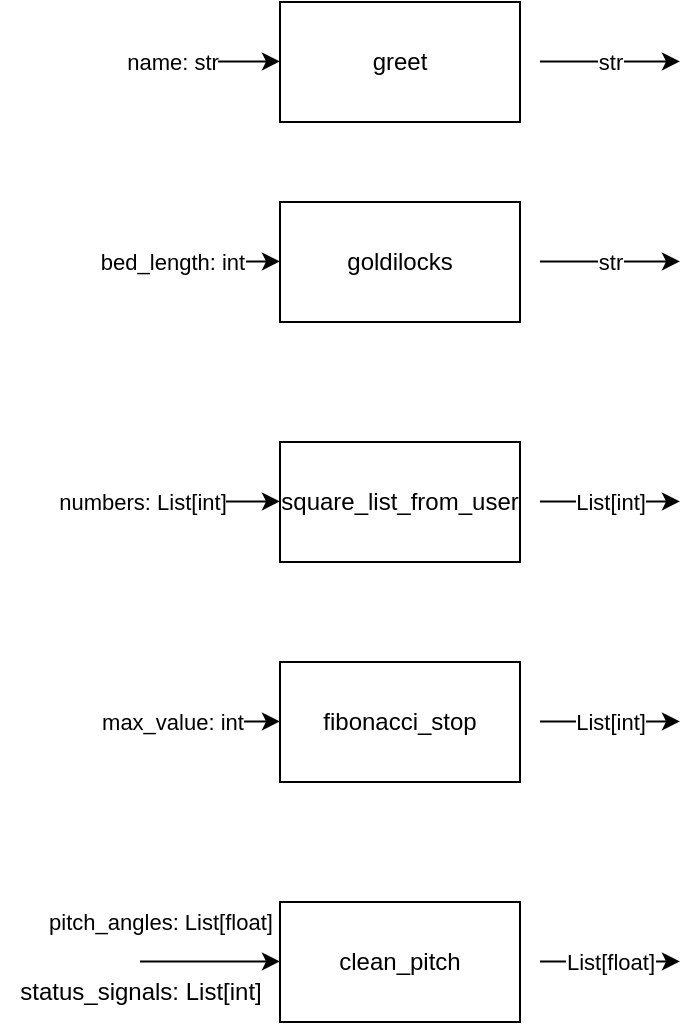 <mxfile>
    <diagram id="WU_5i0Dm1dTP4wIK54uw" name="Page-1">
        <mxGraphModel dx="1905" dy="392" grid="1" gridSize="10" guides="1" tooltips="1" connect="1" arrows="1" fold="1" page="1" pageScale="1" pageWidth="850" pageHeight="1100" math="0" shadow="0">
            <root>
                <mxCell id="0"/>
                <mxCell id="1" parent="0"/>
                <mxCell id="4" value="greet" style="rounded=0;whiteSpace=wrap;html=1;" vertex="1" parent="1">
                    <mxGeometry x="120" y="20" width="120" height="60" as="geometry"/>
                </mxCell>
                <mxCell id="5" value="" style="endArrow=classic;html=1;" edge="1" parent="1">
                    <mxGeometry width="50" height="50" relative="1" as="geometry">
                        <mxPoint x="50" y="49.74" as="sourcePoint"/>
                        <mxPoint x="120" y="49.74" as="targetPoint"/>
                        <Array as="points">
                            <mxPoint x="80" y="49.74"/>
                        </Array>
                    </mxGeometry>
                </mxCell>
                <mxCell id="6" value="name: str" style="edgeLabel;html=1;align=center;verticalAlign=middle;resizable=0;points=[];" vertex="1" connectable="0" parent="5">
                    <mxGeometry x="-0.562" relative="1" as="geometry">
                        <mxPoint as="offset"/>
                    </mxGeometry>
                </mxCell>
                <mxCell id="8" value="str" style="endArrow=classic;html=1;" edge="1" parent="1">
                    <mxGeometry width="50" height="50" relative="1" as="geometry">
                        <mxPoint x="250" y="49.74" as="sourcePoint"/>
                        <mxPoint x="320" y="49.74" as="targetPoint"/>
                        <Array as="points">
                            <mxPoint x="280" y="49.74"/>
                        </Array>
                    </mxGeometry>
                </mxCell>
                <mxCell id="11" value="goldilocks" style="rounded=0;whiteSpace=wrap;html=1;" vertex="1" parent="1">
                    <mxGeometry x="120" y="120" width="120" height="60" as="geometry"/>
                </mxCell>
                <mxCell id="12" value="" style="endArrow=classic;html=1;" edge="1" parent="1">
                    <mxGeometry width="50" height="50" relative="1" as="geometry">
                        <mxPoint x="50" y="149.74" as="sourcePoint"/>
                        <mxPoint x="120" y="149.74" as="targetPoint"/>
                        <Array as="points">
                            <mxPoint x="80" y="149.74"/>
                        </Array>
                    </mxGeometry>
                </mxCell>
                <mxCell id="13" value="bed_length: int" style="edgeLabel;html=1;align=center;verticalAlign=middle;resizable=0;points=[];" vertex="1" connectable="0" parent="12">
                    <mxGeometry x="-0.562" relative="1" as="geometry">
                        <mxPoint as="offset"/>
                    </mxGeometry>
                </mxCell>
                <mxCell id="14" value="str" style="endArrow=classic;html=1;" edge="1" parent="1">
                    <mxGeometry width="50" height="50" relative="1" as="geometry">
                        <mxPoint x="250" y="149.74" as="sourcePoint"/>
                        <mxPoint x="320" y="149.74" as="targetPoint"/>
                        <Array as="points"/>
                    </mxGeometry>
                </mxCell>
                <mxCell id="16" value="square_list_from_user" style="rounded=0;whiteSpace=wrap;html=1;" vertex="1" parent="1">
                    <mxGeometry x="120" y="240" width="120" height="60" as="geometry"/>
                </mxCell>
                <mxCell id="17" value="" style="endArrow=classic;html=1;" edge="1" parent="1">
                    <mxGeometry width="50" height="50" relative="1" as="geometry">
                        <mxPoint x="50" y="269.74" as="sourcePoint"/>
                        <mxPoint x="120" y="269.74" as="targetPoint"/>
                        <Array as="points">
                            <mxPoint x="80" y="269.74"/>
                        </Array>
                    </mxGeometry>
                </mxCell>
                <mxCell id="29" value="numbers: List[int]" style="edgeLabel;html=1;align=center;verticalAlign=middle;resizable=0;points=[];" vertex="1" connectable="0" parent="17">
                    <mxGeometry x="-0.384" relative="1" as="geometry">
                        <mxPoint x="-21" as="offset"/>
                    </mxGeometry>
                </mxCell>
                <mxCell id="19" value="List[int]" style="endArrow=classic;html=1;" edge="1" parent="1">
                    <mxGeometry width="50" height="50" relative="1" as="geometry">
                        <mxPoint x="250" y="269.74" as="sourcePoint"/>
                        <mxPoint x="320" y="269.74" as="targetPoint"/>
                        <Array as="points">
                            <mxPoint x="280" y="269.74"/>
                        </Array>
                    </mxGeometry>
                </mxCell>
                <mxCell id="20" value="fibonacci_stop" style="rounded=0;whiteSpace=wrap;html=1;" vertex="1" parent="1">
                    <mxGeometry x="120" y="350" width="120" height="60" as="geometry"/>
                </mxCell>
                <mxCell id="21" value="" style="endArrow=classic;html=1;" edge="1" parent="1">
                    <mxGeometry width="50" height="50" relative="1" as="geometry">
                        <mxPoint x="50" y="379.74" as="sourcePoint"/>
                        <mxPoint x="120" y="379.74" as="targetPoint"/>
                        <Array as="points">
                            <mxPoint x="80" y="379.74"/>
                        </Array>
                    </mxGeometry>
                </mxCell>
                <mxCell id="22" value="max_value: int" style="edgeLabel;html=1;align=center;verticalAlign=middle;resizable=0;points=[];" vertex="1" connectable="0" parent="21">
                    <mxGeometry x="-0.562" relative="1" as="geometry">
                        <mxPoint as="offset"/>
                    </mxGeometry>
                </mxCell>
                <mxCell id="23" value="List[int]" style="endArrow=classic;html=1;" edge="1" parent="1">
                    <mxGeometry width="50" height="50" relative="1" as="geometry">
                        <mxPoint x="250" y="379.74" as="sourcePoint"/>
                        <mxPoint x="320" y="379.74" as="targetPoint"/>
                        <Array as="points">
                            <mxPoint x="280" y="379.74"/>
                        </Array>
                    </mxGeometry>
                </mxCell>
                <mxCell id="24" value="clean_pitch" style="rounded=0;whiteSpace=wrap;html=1;" vertex="1" parent="1">
                    <mxGeometry x="120" y="470" width="120" height="60" as="geometry"/>
                </mxCell>
                <mxCell id="25" value="" style="endArrow=classic;html=1;" edge="1" parent="1">
                    <mxGeometry width="50" height="50" relative="1" as="geometry">
                        <mxPoint x="50" y="499.74" as="sourcePoint"/>
                        <mxPoint x="120" y="499.74" as="targetPoint"/>
                        <Array as="points">
                            <mxPoint x="80" y="499.74"/>
                        </Array>
                    </mxGeometry>
                </mxCell>
                <mxCell id="26" value="pitch_angles: List[float]" style="edgeLabel;html=1;align=center;verticalAlign=middle;resizable=0;points=[];" vertex="1" connectable="0" parent="25">
                    <mxGeometry x="-0.562" relative="1" as="geometry">
                        <mxPoint x="-6" y="-20" as="offset"/>
                    </mxGeometry>
                </mxCell>
                <mxCell id="27" value="List[float]" style="endArrow=classic;html=1;" edge="1" parent="1">
                    <mxGeometry width="50" height="50" relative="1" as="geometry">
                        <mxPoint x="250" y="499.74" as="sourcePoint"/>
                        <mxPoint x="320" y="499.74" as="targetPoint"/>
                        <Array as="points"/>
                    </mxGeometry>
                </mxCell>
                <mxCell id="31" value="status_signals: List[int]" style="text;html=1;align=center;verticalAlign=middle;resizable=0;points=[];autosize=1;strokeColor=none;fillColor=none;" vertex="1" parent="1">
                    <mxGeometry x="-20" y="500" width="140" height="30" as="geometry"/>
                </mxCell>
            </root>
        </mxGraphModel>
    </diagram>
</mxfile>